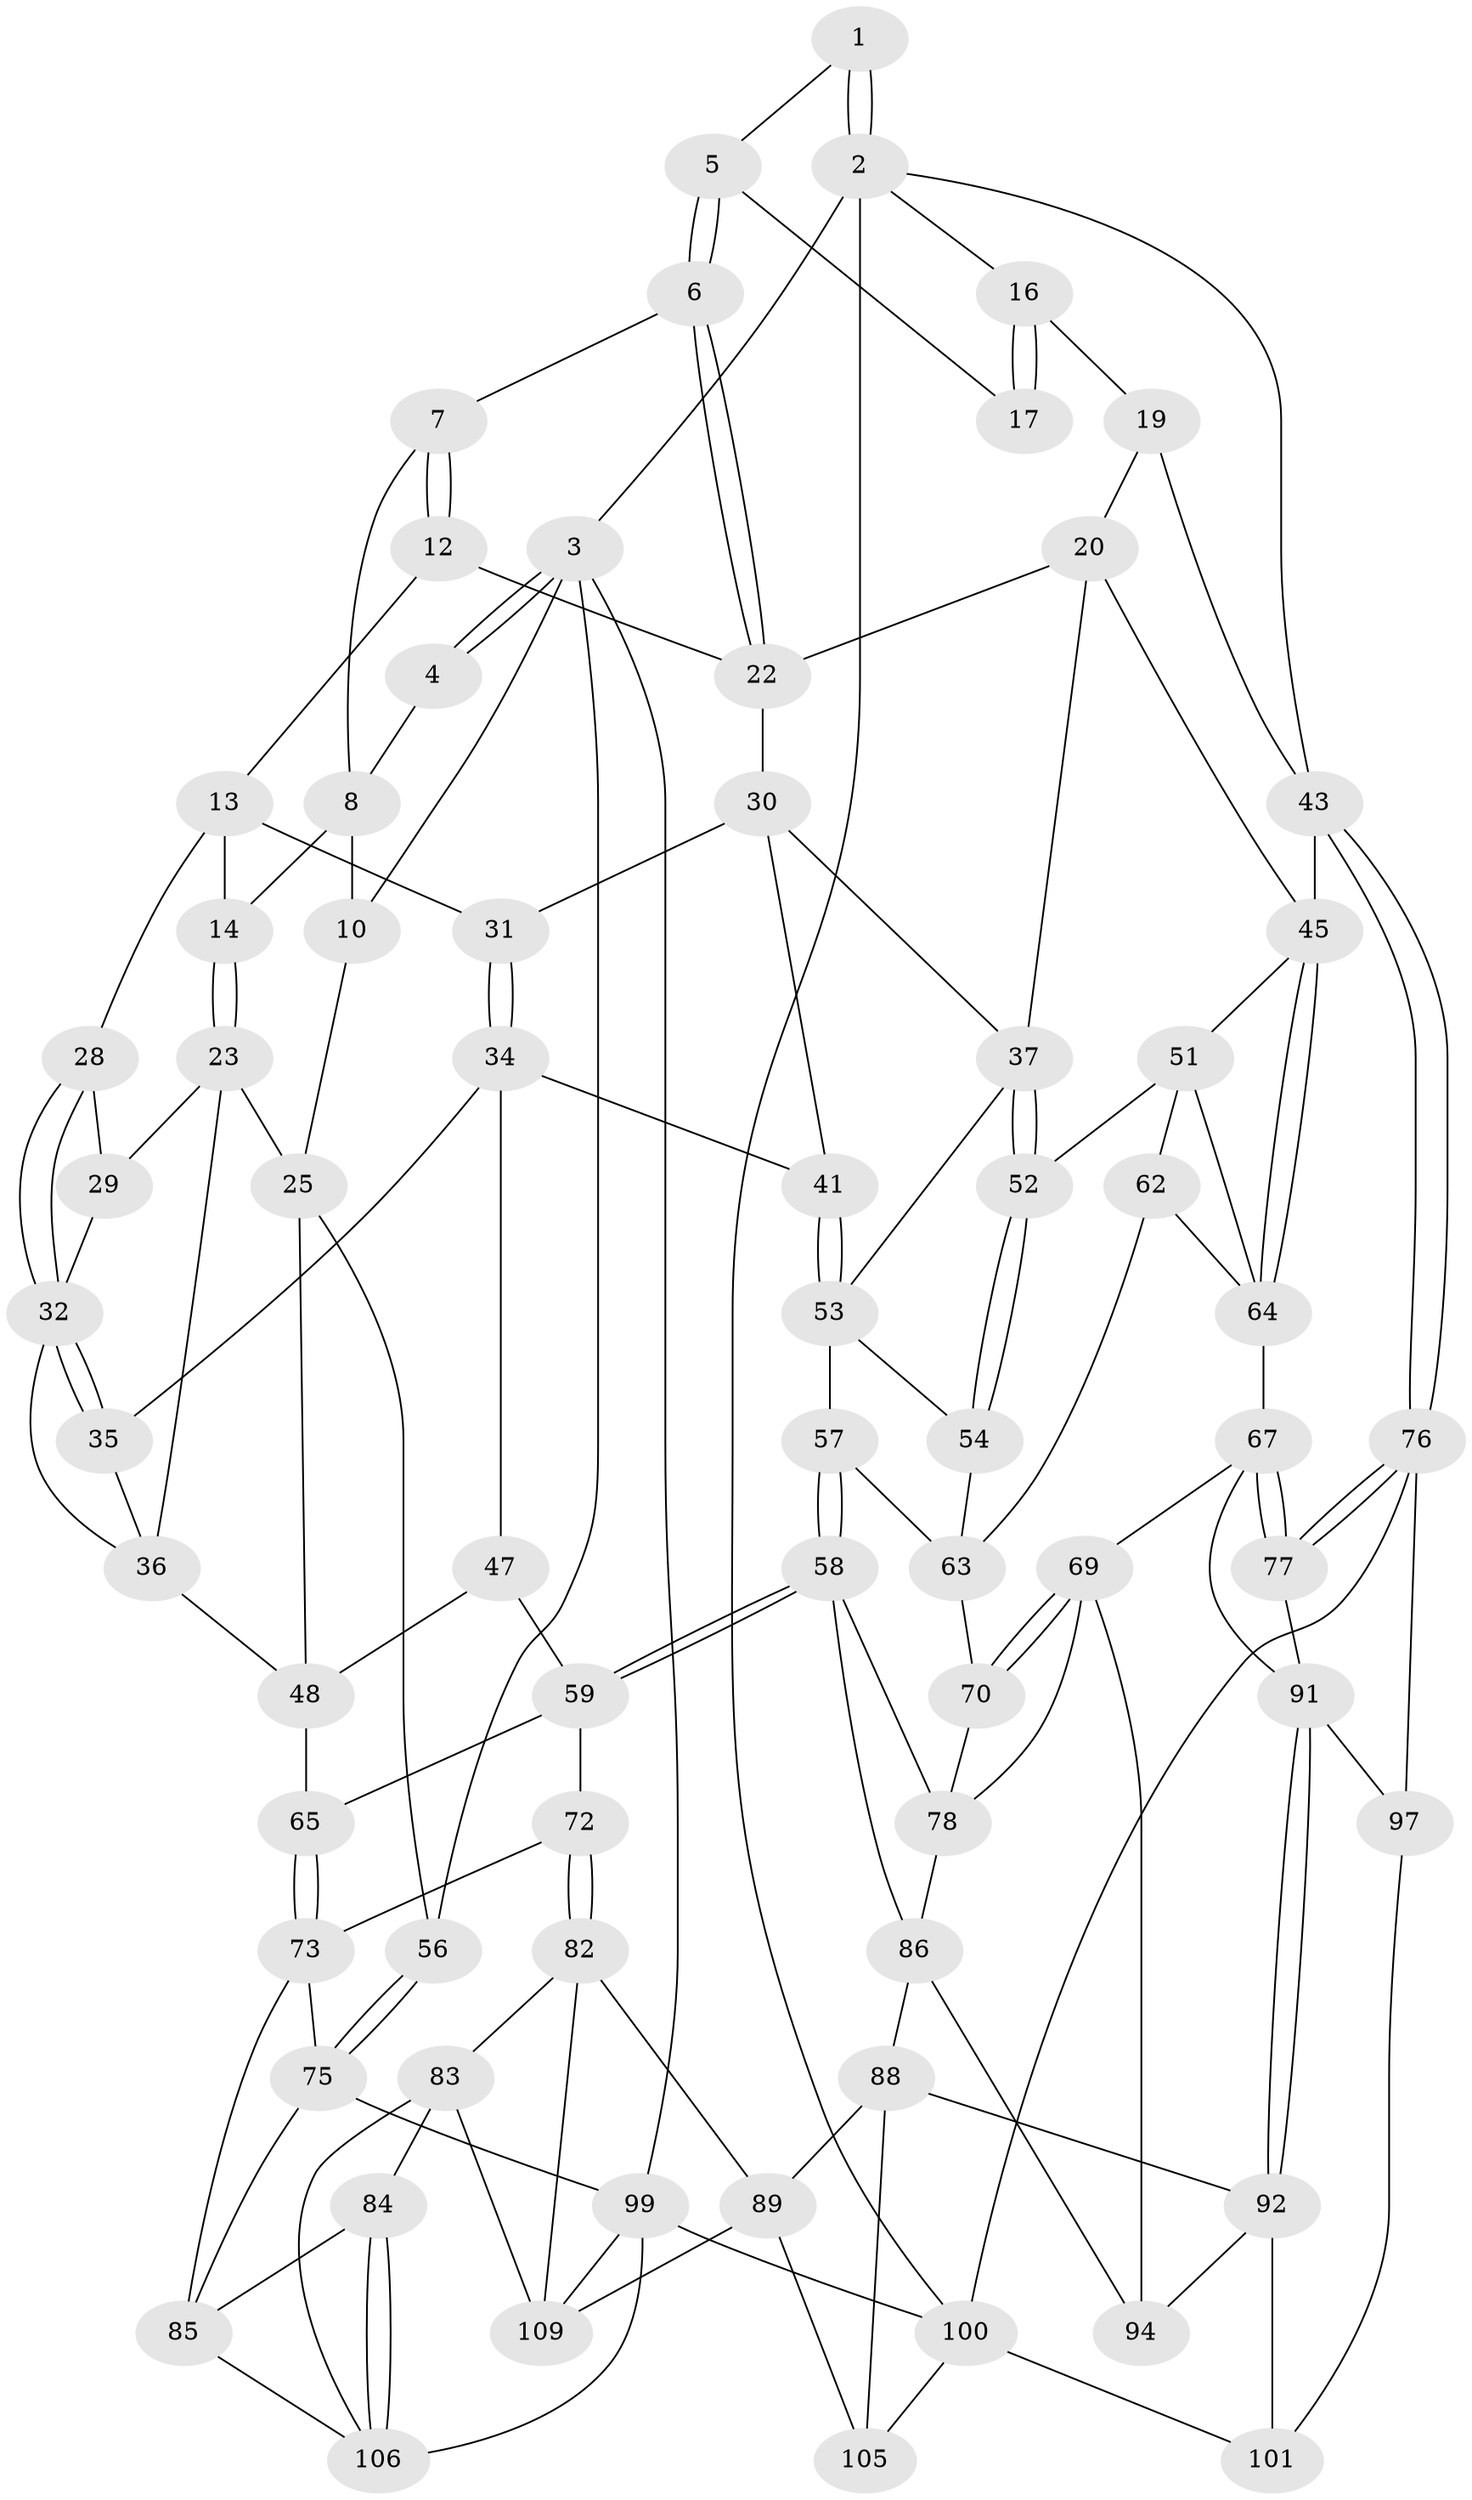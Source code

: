 // original degree distribution, {3: 0.017857142857142856, 6: 0.20535714285714285, 4: 0.22321428571428573, 5: 0.5535714285714286}
// Generated by graph-tools (version 1.1) at 2025/42/03/06/25 10:42:28]
// undirected, 71 vertices, 152 edges
graph export_dot {
graph [start="1"]
  node [color=gray90,style=filled];
  1 [pos="+0.7343918628633704+0"];
  2 [pos="+1+0",super="+15"];
  3 [pos="+0+0",super="+11"];
  4 [pos="+0.20034094696403212+0"];
  5 [pos="+0.7145695015021665+0"];
  6 [pos="+0.6666769558047781+0.04739126918816338"];
  7 [pos="+0.49097349299216025+0.07141317630188228"];
  8 [pos="+0.23792476690877673+0",super="+9"];
  10 [pos="+0.06708593047733764+0.15893155208153864"];
  12 [pos="+0.42787178253104685+0.1675163104041301"];
  13 [pos="+0.41510401141319364+0.16999628890851132",super="+27"];
  14 [pos="+0.24907903899543052+0.0540728170049774"];
  16 [pos="+1+0.0589476570962984",super="+18"];
  17 [pos="+0.8455184914619143+0.09738536487913729"];
  19 [pos="+0.8816156398917635+0.2545596329965675"];
  20 [pos="+0.8806602937331156+0.2551228591991081",super="+21"];
  22 [pos="+0.6504085220916233+0.16806588413536996",super="+26"];
  23 [pos="+0.2349626145131481+0.18612213208964784",super="+24"];
  25 [pos="+0.13610804932791673+0.31814334795621013",super="+50"];
  28 [pos="+0.35750105660322934+0.24291284998904375"];
  29 [pos="+0.269000628035543+0.209998788477815"];
  30 [pos="+0.504361238720043+0.2820965659516672",super="+39"];
  31 [pos="+0.41400193098809346+0.2647215563505008"];
  32 [pos="+0.3330147627470323+0.2938497564546653",super="+33"];
  34 [pos="+0.3925644759792869+0.3235125886693001",super="+42"];
  35 [pos="+0.35299361113256245+0.31616260610474917"];
  36 [pos="+0.2589573096630826+0.319508993603408",super="+40"];
  37 [pos="+0.6931942540954662+0.29938228941474865",super="+38"];
  41 [pos="+0.49032396335186323+0.38413721676425855"];
  43 [pos="+1+0.5196852953380899",super="+44"];
  45 [pos="+1+0.4964841436302909",super="+46"];
  47 [pos="+0.34536745320612855+0.43710972960595446"];
  48 [pos="+0.303728986784203+0.3748131705068825",super="+49"];
  51 [pos="+0.7775472075394809+0.4211561974117215",super="+61"];
  52 [pos="+0.7629737813073493+0.4118241662168902"];
  53 [pos="+0.5561667193663454+0.5084461393176734",super="+55"];
  54 [pos="+0.6384639167660141+0.49814703804722393"];
  56 [pos="+0+0.4920109135003255"];
  57 [pos="+0.5565591347095622+0.5324701892091499"];
  58 [pos="+0.48939966689677444+0.6047130685399524",super="+79"];
  59 [pos="+0.4549178529096927+0.6047612006466676",super="+60"];
  62 [pos="+0.7932842952479685+0.4936612725453838"];
  63 [pos="+0.7637678175304282+0.5142861073473577",super="+71"];
  64 [pos="+0.904410282934148+0.5039002793156566",super="+66"];
  65 [pos="+0.18102404889657686+0.5037591890157169"];
  67 [pos="+0.8171177698541301+0.632184254257283",super="+68"];
  69 [pos="+0.7585852658509953+0.6642645133113823",super="+80"];
  70 [pos="+0.7477914178521312+0.6568591210396852"];
  72 [pos="+0.42476095478315906+0.6221408452883047"];
  73 [pos="+0.261705689550731+0.621874734714122",super="+74"];
  75 [pos="+0+0.5661569899717477",super="+98"];
  76 [pos="+1+0.5404838174919442",super="+96"];
  77 [pos="+1+0.6101017558215617"];
  78 [pos="+0.6206894929109208+0.6990615185666468",super="+81"];
  82 [pos="+0.330558539850548+0.7863697444016801",super="+90"];
  83 [pos="+0.22250825558942064+0.7948719346738495",super="+107"];
  84 [pos="+0.21740236976964222+0.7926268381775693"];
  85 [pos="+0.19590584715764042+0.7748954050627961",super="+102"];
  86 [pos="+0.5160227122643387+0.7910228469247677",super="+87"];
  88 [pos="+0.5144339589400779+0.8122785745649087",super="+103"];
  89 [pos="+0.44909828555563475+0.8584210770164984",super="+110"];
  91 [pos="+0.8527993857061755+0.777920087561426",super="+95"];
  92 [pos="+0.8527803348443658+0.787729112204648",super="+93"];
  94 [pos="+0.6821811927405181+0.8203228420919011"];
  97 [pos="+0.9838555369852425+0.8025969539417365"];
  99 [pos="+0+1",super="+112"];
  100 [pos="+1+1",super="+104"];
  101 [pos="+0.9058923540349793+0.8332789824270158"];
  105 [pos="+0.7068461702234793+1"];
  106 [pos="+0.1501937252020129+0.9526644648141569",super="+108"];
  109 [pos="+0.34496881775574967+0.9569794321185363",super="+111"];
  1 -- 2;
  1 -- 2;
  1 -- 5;
  2 -- 3;
  2 -- 100;
  2 -- 16;
  2 -- 43;
  3 -- 4;
  3 -- 4;
  3 -- 99;
  3 -- 56;
  3 -- 10;
  4 -- 8;
  5 -- 6;
  5 -- 6;
  5 -- 17;
  6 -- 7;
  6 -- 22;
  6 -- 22;
  7 -- 8;
  7 -- 12;
  7 -- 12;
  8 -- 10;
  8 -- 14;
  10 -- 25;
  12 -- 13;
  12 -- 22;
  13 -- 14;
  13 -- 28;
  13 -- 31;
  14 -- 23;
  14 -- 23;
  16 -- 17 [weight=2];
  16 -- 17;
  16 -- 19;
  19 -- 20;
  19 -- 43;
  20 -- 37;
  20 -- 22;
  20 -- 45;
  22 -- 30;
  23 -- 29;
  23 -- 25;
  23 -- 36;
  25 -- 56;
  25 -- 48;
  28 -- 29;
  28 -- 32;
  28 -- 32;
  29 -- 32;
  30 -- 31;
  30 -- 41;
  30 -- 37;
  31 -- 34;
  31 -- 34;
  32 -- 35;
  32 -- 35;
  32 -- 36;
  34 -- 35;
  34 -- 41;
  34 -- 47;
  35 -- 36;
  36 -- 48;
  37 -- 52;
  37 -- 52;
  37 -- 53;
  41 -- 53;
  41 -- 53;
  43 -- 76;
  43 -- 76;
  43 -- 45;
  45 -- 64;
  45 -- 64;
  45 -- 51;
  47 -- 48;
  47 -- 59;
  48 -- 65;
  51 -- 52;
  51 -- 64;
  51 -- 62;
  52 -- 54;
  52 -- 54;
  53 -- 57;
  53 -- 54;
  54 -- 63;
  56 -- 75;
  56 -- 75;
  57 -- 58;
  57 -- 58;
  57 -- 63;
  58 -- 59;
  58 -- 59;
  58 -- 86;
  58 -- 78;
  59 -- 72;
  59 -- 65;
  62 -- 63;
  62 -- 64;
  63 -- 70;
  64 -- 67;
  65 -- 73;
  65 -- 73;
  67 -- 77;
  67 -- 77;
  67 -- 91;
  67 -- 69;
  69 -- 70;
  69 -- 70;
  69 -- 94;
  69 -- 78;
  70 -- 78;
  72 -- 73;
  72 -- 82;
  72 -- 82;
  73 -- 75;
  73 -- 85;
  75 -- 99;
  75 -- 85;
  76 -- 77;
  76 -- 77;
  76 -- 100;
  76 -- 97;
  77 -- 91;
  78 -- 86;
  82 -- 83;
  82 -- 89;
  82 -- 109;
  83 -- 84;
  83 -- 106;
  83 -- 109;
  84 -- 85;
  84 -- 106;
  84 -- 106;
  85 -- 106;
  86 -- 88;
  86 -- 94;
  88 -- 89;
  88 -- 105;
  88 -- 92;
  89 -- 105;
  89 -- 109;
  91 -- 92;
  91 -- 92;
  91 -- 97;
  92 -- 101;
  92 -- 94;
  97 -- 101;
  99 -- 100;
  99 -- 106;
  99 -- 109;
  100 -- 105;
  100 -- 101;
}
